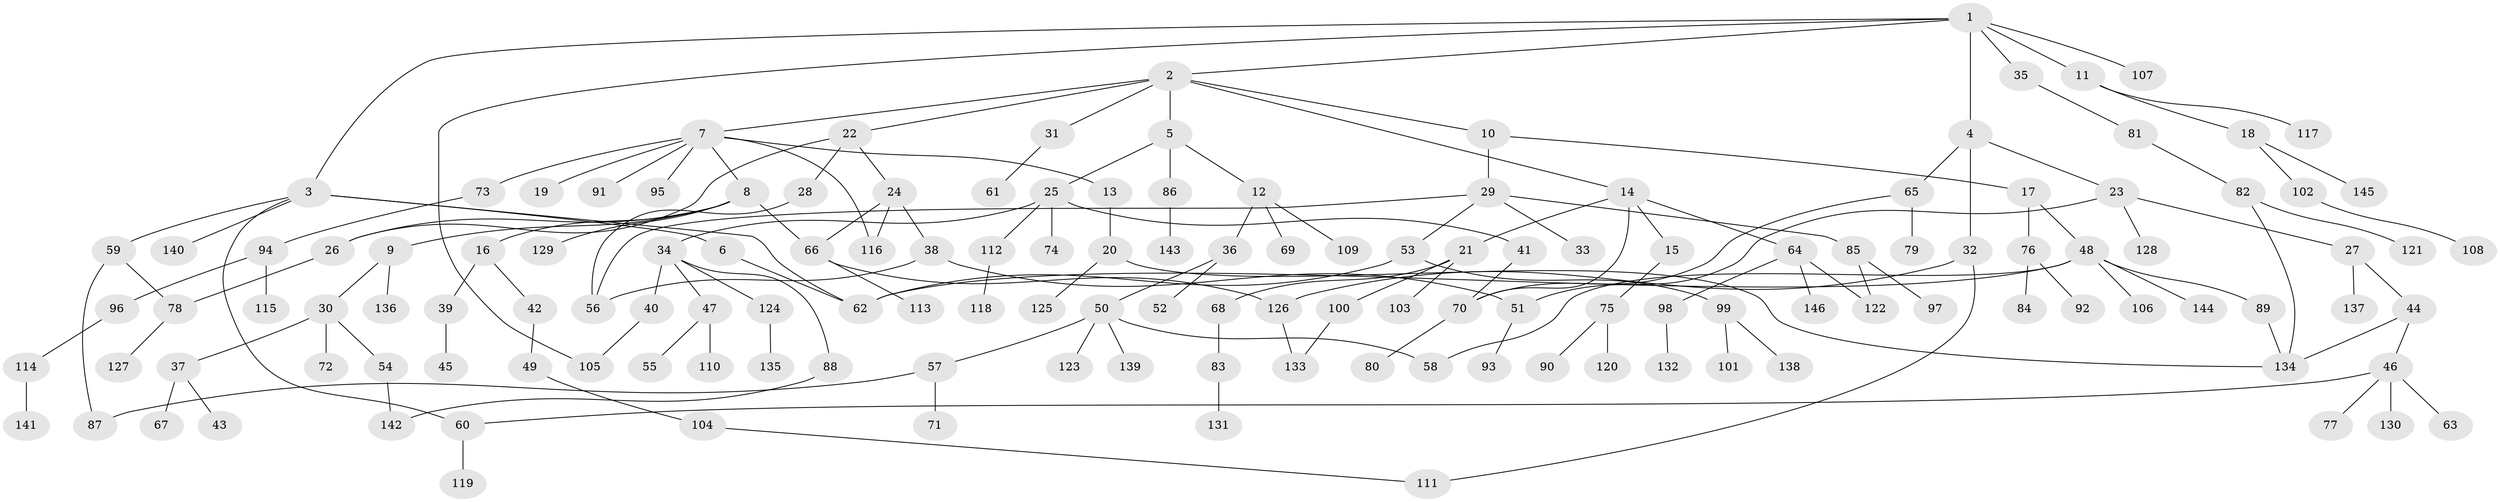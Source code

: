 // Generated by graph-tools (version 1.1) at 2025/25/03/09/25 03:25:34]
// undirected, 146 vertices, 169 edges
graph export_dot {
graph [start="1"]
  node [color=gray90,style=filled];
  1;
  2;
  3;
  4;
  5;
  6;
  7;
  8;
  9;
  10;
  11;
  12;
  13;
  14;
  15;
  16;
  17;
  18;
  19;
  20;
  21;
  22;
  23;
  24;
  25;
  26;
  27;
  28;
  29;
  30;
  31;
  32;
  33;
  34;
  35;
  36;
  37;
  38;
  39;
  40;
  41;
  42;
  43;
  44;
  45;
  46;
  47;
  48;
  49;
  50;
  51;
  52;
  53;
  54;
  55;
  56;
  57;
  58;
  59;
  60;
  61;
  62;
  63;
  64;
  65;
  66;
  67;
  68;
  69;
  70;
  71;
  72;
  73;
  74;
  75;
  76;
  77;
  78;
  79;
  80;
  81;
  82;
  83;
  84;
  85;
  86;
  87;
  88;
  89;
  90;
  91;
  92;
  93;
  94;
  95;
  96;
  97;
  98;
  99;
  100;
  101;
  102;
  103;
  104;
  105;
  106;
  107;
  108;
  109;
  110;
  111;
  112;
  113;
  114;
  115;
  116;
  117;
  118;
  119;
  120;
  121;
  122;
  123;
  124;
  125;
  126;
  127;
  128;
  129;
  130;
  131;
  132;
  133;
  134;
  135;
  136;
  137;
  138;
  139;
  140;
  141;
  142;
  143;
  144;
  145;
  146;
  1 -- 2;
  1 -- 3;
  1 -- 4;
  1 -- 11;
  1 -- 35;
  1 -- 107;
  1 -- 105;
  2 -- 5;
  2 -- 7;
  2 -- 10;
  2 -- 14;
  2 -- 22;
  2 -- 31;
  3 -- 6;
  3 -- 59;
  3 -- 60;
  3 -- 140;
  3 -- 62;
  4 -- 23;
  4 -- 32;
  4 -- 65;
  5 -- 12;
  5 -- 25;
  5 -- 86;
  6 -- 62;
  7 -- 8;
  7 -- 13;
  7 -- 19;
  7 -- 73;
  7 -- 91;
  7 -- 95;
  7 -- 116;
  8 -- 9;
  8 -- 16;
  8 -- 66;
  8 -- 129;
  8 -- 26;
  9 -- 30;
  9 -- 136;
  10 -- 17;
  10 -- 29;
  11 -- 18;
  11 -- 117;
  12 -- 36;
  12 -- 69;
  12 -- 109;
  13 -- 20;
  14 -- 15;
  14 -- 21;
  14 -- 64;
  14 -- 70;
  15 -- 75;
  16 -- 39;
  16 -- 42;
  17 -- 48;
  17 -- 76;
  18 -- 102;
  18 -- 145;
  20 -- 125;
  20 -- 134;
  21 -- 68;
  21 -- 100;
  21 -- 103;
  22 -- 24;
  22 -- 26;
  22 -- 28;
  23 -- 27;
  23 -- 51;
  23 -- 128;
  24 -- 38;
  24 -- 116;
  24 -- 66;
  25 -- 34;
  25 -- 41;
  25 -- 74;
  25 -- 112;
  26 -- 78;
  27 -- 44;
  27 -- 137;
  28 -- 56;
  29 -- 33;
  29 -- 53;
  29 -- 85;
  29 -- 56;
  30 -- 37;
  30 -- 54;
  30 -- 72;
  31 -- 61;
  32 -- 126;
  32 -- 111;
  34 -- 40;
  34 -- 47;
  34 -- 88;
  34 -- 124;
  35 -- 81;
  36 -- 50;
  36 -- 52;
  37 -- 43;
  37 -- 67;
  38 -- 51;
  38 -- 56;
  39 -- 45;
  40 -- 105;
  41 -- 70;
  42 -- 49;
  44 -- 46;
  44 -- 134;
  46 -- 63;
  46 -- 77;
  46 -- 130;
  46 -- 60;
  47 -- 55;
  47 -- 110;
  48 -- 58;
  48 -- 89;
  48 -- 106;
  48 -- 144;
  48 -- 62;
  49 -- 104;
  50 -- 57;
  50 -- 123;
  50 -- 139;
  50 -- 58;
  51 -- 93;
  53 -- 62;
  53 -- 99;
  54 -- 142;
  57 -- 71;
  57 -- 87;
  59 -- 78;
  59 -- 87;
  60 -- 119;
  64 -- 98;
  64 -- 122;
  64 -- 146;
  65 -- 79;
  65 -- 70;
  66 -- 113;
  66 -- 126;
  68 -- 83;
  70 -- 80;
  73 -- 94;
  75 -- 90;
  75 -- 120;
  76 -- 84;
  76 -- 92;
  78 -- 127;
  81 -- 82;
  82 -- 121;
  82 -- 134;
  83 -- 131;
  85 -- 97;
  85 -- 122;
  86 -- 143;
  88 -- 142;
  89 -- 134;
  94 -- 96;
  94 -- 115;
  96 -- 114;
  98 -- 132;
  99 -- 101;
  99 -- 138;
  100 -- 133;
  102 -- 108;
  104 -- 111;
  112 -- 118;
  114 -- 141;
  124 -- 135;
  126 -- 133;
}
